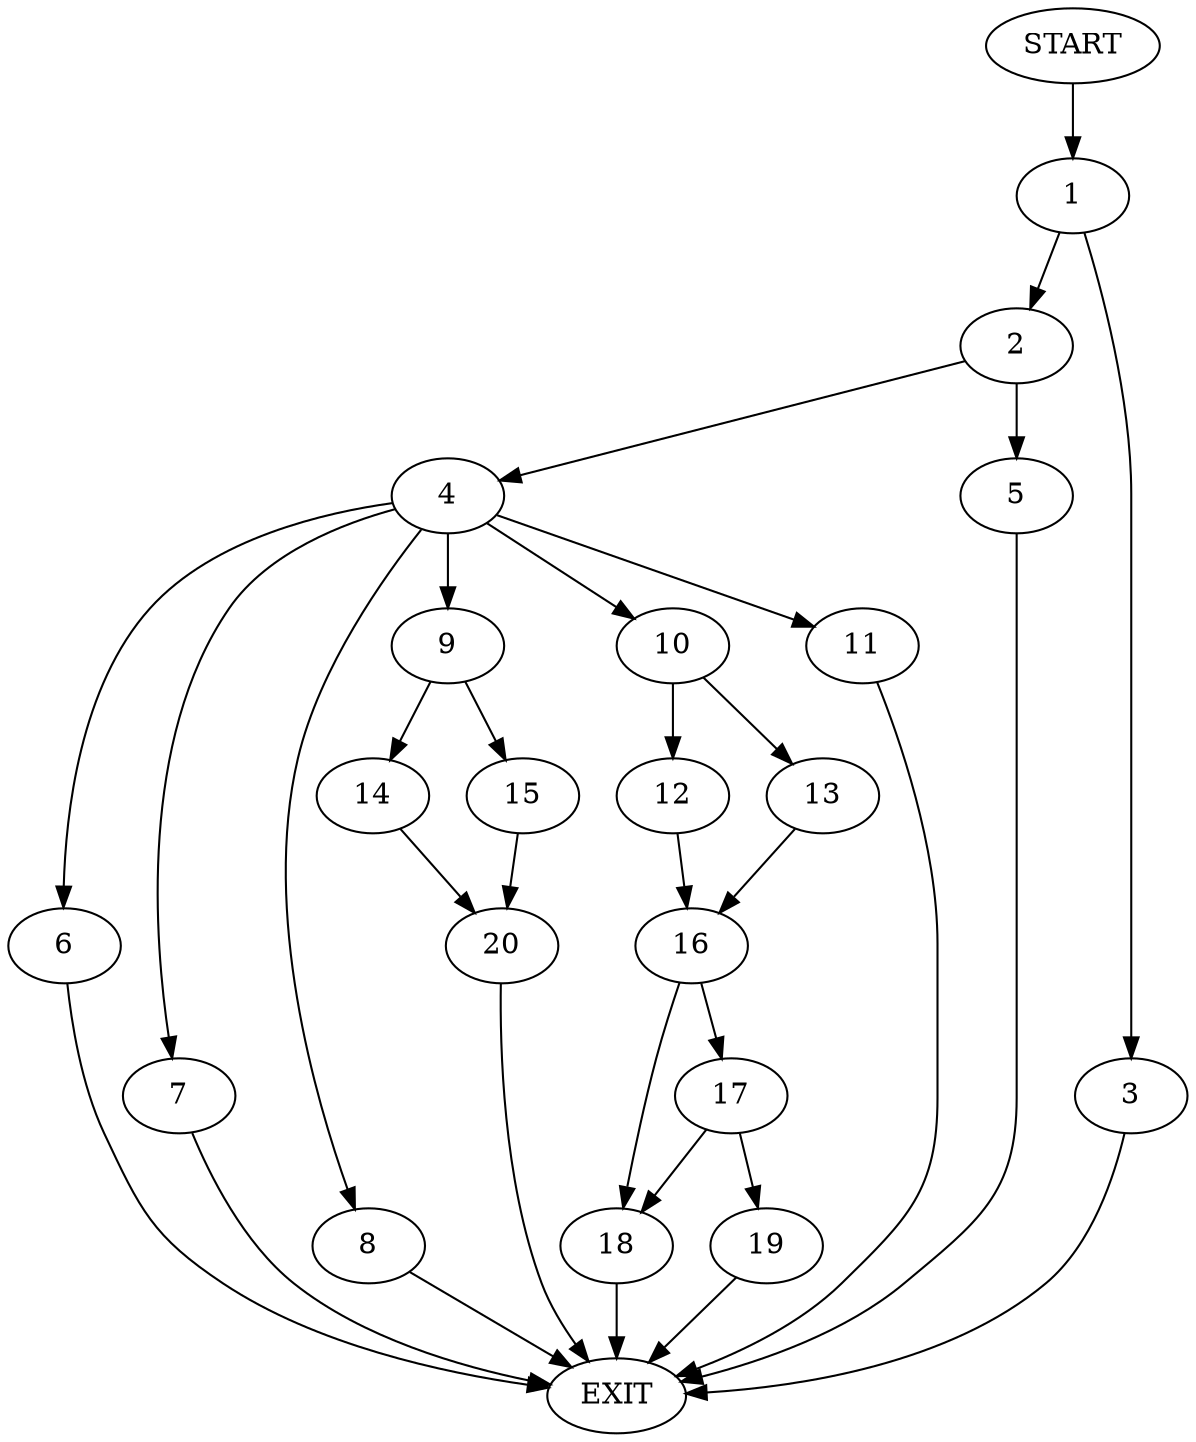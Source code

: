 digraph {
0 [label="START"]
21 [label="EXIT"]
0 -> 1
1 -> 2
1 -> 3
2 -> 4
2 -> 5
3 -> 21
5 -> 21
4 -> 6
4 -> 7
4 -> 8
4 -> 9
4 -> 10
4 -> 11
10 -> 12
10 -> 13
6 -> 21
9 -> 14
9 -> 15
11 -> 21
7 -> 21
8 -> 21
13 -> 16
12 -> 16
16 -> 17
16 -> 18
17 -> 18
17 -> 19
18 -> 21
19 -> 21
14 -> 20
15 -> 20
20 -> 21
}
